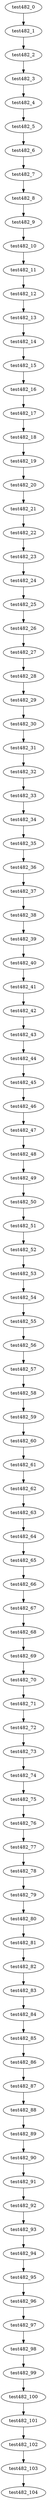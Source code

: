 digraph G {
test482_0->test482_1;
test482_1->test482_2;
test482_2->test482_3;
test482_3->test482_4;
test482_4->test482_5;
test482_5->test482_6;
test482_6->test482_7;
test482_7->test482_8;
test482_8->test482_9;
test482_9->test482_10;
test482_10->test482_11;
test482_11->test482_12;
test482_12->test482_13;
test482_13->test482_14;
test482_14->test482_15;
test482_15->test482_16;
test482_16->test482_17;
test482_17->test482_18;
test482_18->test482_19;
test482_19->test482_20;
test482_20->test482_21;
test482_21->test482_22;
test482_22->test482_23;
test482_23->test482_24;
test482_24->test482_25;
test482_25->test482_26;
test482_26->test482_27;
test482_27->test482_28;
test482_28->test482_29;
test482_29->test482_30;
test482_30->test482_31;
test482_31->test482_32;
test482_32->test482_33;
test482_33->test482_34;
test482_34->test482_35;
test482_35->test482_36;
test482_36->test482_37;
test482_37->test482_38;
test482_38->test482_39;
test482_39->test482_40;
test482_40->test482_41;
test482_41->test482_42;
test482_42->test482_43;
test482_43->test482_44;
test482_44->test482_45;
test482_45->test482_46;
test482_46->test482_47;
test482_47->test482_48;
test482_48->test482_49;
test482_49->test482_50;
test482_50->test482_51;
test482_51->test482_52;
test482_52->test482_53;
test482_53->test482_54;
test482_54->test482_55;
test482_55->test482_56;
test482_56->test482_57;
test482_57->test482_58;
test482_58->test482_59;
test482_59->test482_60;
test482_60->test482_61;
test482_61->test482_62;
test482_62->test482_63;
test482_63->test482_64;
test482_64->test482_65;
test482_65->test482_66;
test482_66->test482_67;
test482_67->test482_68;
test482_68->test482_69;
test482_69->test482_70;
test482_70->test482_71;
test482_71->test482_72;
test482_72->test482_73;
test482_73->test482_74;
test482_74->test482_75;
test482_75->test482_76;
test482_76->test482_77;
test482_77->test482_78;
test482_78->test482_79;
test482_79->test482_80;
test482_80->test482_81;
test482_81->test482_82;
test482_82->test482_83;
test482_83->test482_84;
test482_84->test482_85;
test482_85->test482_86;
test482_86->test482_87;
test482_87->test482_88;
test482_88->test482_89;
test482_89->test482_90;
test482_90->test482_91;
test482_91->test482_92;
test482_92->test482_93;
test482_93->test482_94;
test482_94->test482_95;
test482_95->test482_96;
test482_96->test482_97;
test482_97->test482_98;
test482_98->test482_99;
test482_99->test482_100;
test482_100->test482_101;
test482_101->test482_102;
test482_102->test482_103;
test482_103->test482_104;

}
